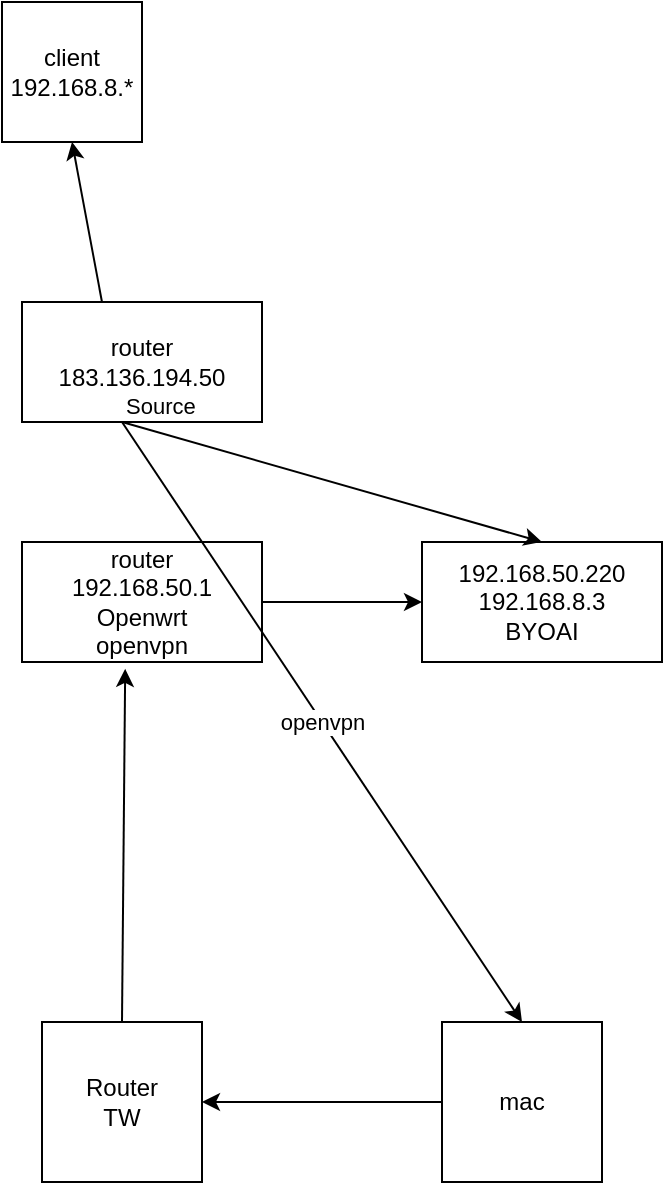 <mxfile version="14.4.3" type="github">
  <diagram id="wT6veiMcN6Nq4xapP5OZ" name="Page-1">
    <mxGraphModel dx="1550" dy="832" grid="1" gridSize="10" guides="1" tooltips="1" connect="1" arrows="1" fold="1" page="1" pageScale="1" pageWidth="850" pageHeight="1100" math="0" shadow="0">
      <root>
        <mxCell id="0" />
        <mxCell id="1" parent="0" />
        <mxCell id="yq6D5Oi3rXwtwBndWAV5-1" value="router&lt;br&gt;192.168.50.1&lt;br&gt;Openwrt&lt;br&gt;openvpn" style="rounded=0;whiteSpace=wrap;html=1;" parent="1" vertex="1">
          <mxGeometry x="200" y="320" width="120" height="60" as="geometry" />
        </mxCell>
        <mxCell id="yq6D5Oi3rXwtwBndWAV5-2" value="router&lt;br&gt;183.136.194.50" style="rounded=0;whiteSpace=wrap;html=1;" parent="1" vertex="1">
          <mxGeometry x="200" y="200" width="120" height="60" as="geometry" />
        </mxCell>
        <mxCell id="yq6D5Oi3rXwtwBndWAV5-3" value="client&lt;br&gt;192.168.8.*" style="whiteSpace=wrap;html=1;aspect=fixed;" parent="1" vertex="1">
          <mxGeometry x="190" y="50" width="70" height="70" as="geometry" />
        </mxCell>
        <mxCell id="yq6D5Oi3rXwtwBndWAV5-4" value="192.168.50.220&lt;br&gt;192.168.8.3&lt;br&gt;BYOAI" style="rounded=0;whiteSpace=wrap;html=1;" parent="1" vertex="1">
          <mxGeometry x="400" y="320" width="120" height="60" as="geometry" />
        </mxCell>
        <mxCell id="EMb1kfCsd5FmMVnMzC5K-1" value="" style="endArrow=classic;html=1;entryX=0.5;entryY=1;entryDx=0;entryDy=0;" parent="1" target="yq6D5Oi3rXwtwBndWAV5-3" edge="1">
          <mxGeometry width="50" height="50" relative="1" as="geometry">
            <mxPoint x="240" y="200" as="sourcePoint" />
            <mxPoint x="290" y="130" as="targetPoint" />
          </mxGeometry>
        </mxCell>
        <mxCell id="EMb1kfCsd5FmMVnMzC5K-2" value="" style="endArrow=classic;html=1;entryX=0.5;entryY=0;entryDx=0;entryDy=0;" parent="1" target="yq6D5Oi3rXwtwBndWAV5-4" edge="1">
          <mxGeometry width="50" height="50" relative="1" as="geometry">
            <mxPoint x="250" y="260" as="sourcePoint" />
            <mxPoint x="260" y="320" as="targetPoint" />
          </mxGeometry>
        </mxCell>
        <mxCell id="EMb1kfCsd5FmMVnMzC5K-3" value="" style="endArrow=classic;html=1;" parent="1" target="yq6D5Oi3rXwtwBndWAV5-4" edge="1">
          <mxGeometry width="50" height="50" relative="1" as="geometry">
            <mxPoint x="320" y="350" as="sourcePoint" />
            <mxPoint x="330" y="410" as="targetPoint" />
          </mxGeometry>
        </mxCell>
        <mxCell id="m4XJMTlNFAJs1Hd7mu8d-1" value="Router&lt;br&gt;TW" style="whiteSpace=wrap;html=1;aspect=fixed;" vertex="1" parent="1">
          <mxGeometry x="210" y="560" width="80" height="80" as="geometry" />
        </mxCell>
        <mxCell id="m4XJMTlNFAJs1Hd7mu8d-2" value="" style="endArrow=classic;html=1;entryX=0.43;entryY=1.057;entryDx=0;entryDy=0;entryPerimeter=0;" edge="1" parent="1" target="yq6D5Oi3rXwtwBndWAV5-1">
          <mxGeometry width="50" height="50" relative="1" as="geometry">
            <mxPoint x="250" y="560" as="sourcePoint" />
            <mxPoint x="260" y="390" as="targetPoint" />
          </mxGeometry>
        </mxCell>
        <mxCell id="m4XJMTlNFAJs1Hd7mu8d-3" value="mac" style="whiteSpace=wrap;html=1;aspect=fixed;" vertex="1" parent="1">
          <mxGeometry x="410" y="560" width="80" height="80" as="geometry" />
        </mxCell>
        <mxCell id="m4XJMTlNFAJs1Hd7mu8d-4" value="" style="endArrow=classic;html=1;entryX=1;entryY=0.5;entryDx=0;entryDy=0;" edge="1" parent="1" target="m4XJMTlNFAJs1Hd7mu8d-1">
          <mxGeometry width="50" height="50" relative="1" as="geometry">
            <mxPoint x="410" y="600" as="sourcePoint" />
            <mxPoint x="460" y="550" as="targetPoint" />
          </mxGeometry>
        </mxCell>
        <mxCell id="m4XJMTlNFAJs1Hd7mu8d-5" value="" style="endArrow=classic;html=1;entryX=0.5;entryY=0;entryDx=0;entryDy=0;" edge="1" parent="1" target="m4XJMTlNFAJs1Hd7mu8d-3">
          <mxGeometry relative="1" as="geometry">
            <mxPoint x="250" y="260" as="sourcePoint" />
            <mxPoint x="250" y="260" as="targetPoint" />
          </mxGeometry>
        </mxCell>
        <mxCell id="m4XJMTlNFAJs1Hd7mu8d-6" value="openvpn" style="edgeLabel;resizable=0;html=1;align=center;verticalAlign=middle;" connectable="0" vertex="1" parent="m4XJMTlNFAJs1Hd7mu8d-5">
          <mxGeometry relative="1" as="geometry" />
        </mxCell>
        <mxCell id="m4XJMTlNFAJs1Hd7mu8d-7" value="Source" style="edgeLabel;resizable=0;html=1;align=left;verticalAlign=bottom;" connectable="0" vertex="1" parent="m4XJMTlNFAJs1Hd7mu8d-5">
          <mxGeometry x="-1" relative="1" as="geometry" />
        </mxCell>
      </root>
    </mxGraphModel>
  </diagram>
</mxfile>
